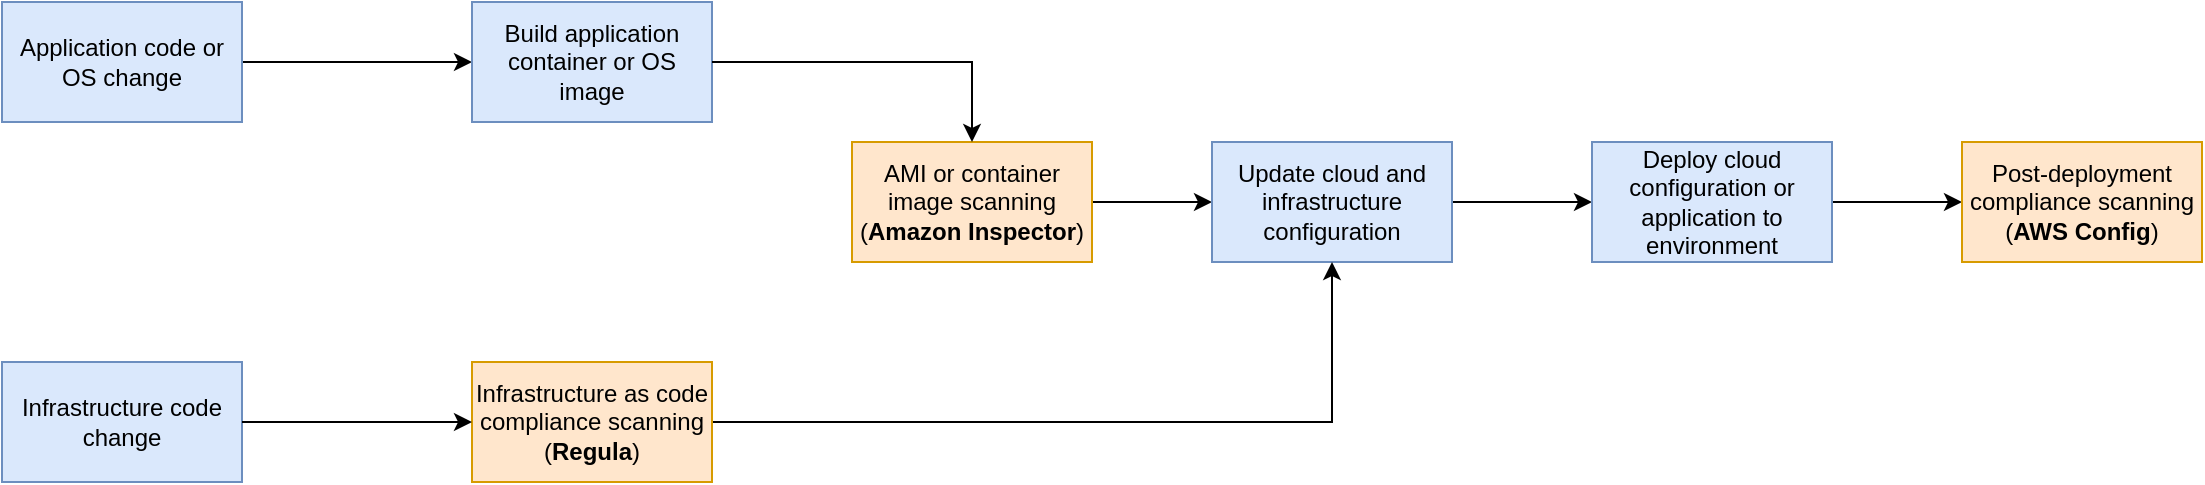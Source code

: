 <mxfile version="14.6.13" type="device"><diagram id="Ga6G0cxYBVz_IgGxi-D5" name="Page-1"><mxGraphModel dx="1086" dy="806" grid="0" gridSize="10" guides="1" tooltips="1" connect="1" arrows="1" fold="1" page="1" pageScale="1" pageWidth="1169" pageHeight="827" math="0" shadow="0"><root><mxCell id="0"/><mxCell id="1" parent="0"/><mxCell id="ozmRlpX_rKiy537VD4-7-4" value="" style="edgeStyle=orthogonalEdgeStyle;rounded=0;orthogonalLoop=1;jettySize=auto;html=1;" parent="1" source="ozmRlpX_rKiy537VD4-7-2" target="ozmRlpX_rKiy537VD4-7-3" edge="1"><mxGeometry relative="1" as="geometry"/></mxCell><mxCell id="ozmRlpX_rKiy537VD4-7-2" value="Application code or&lt;br&gt;OS change" style="rounded=0;whiteSpace=wrap;html=1;fillColor=#dae8fc;strokeColor=#6c8ebf;" parent="1" vertex="1"><mxGeometry x="30" y="220" width="120" height="60" as="geometry"/></mxCell><mxCell id="ozmRlpX_rKiy537VD4-7-6" value="" style="edgeStyle=orthogonalEdgeStyle;rounded=0;orthogonalLoop=1;jettySize=auto;html=1;startArrow=none;" parent="1" source="ozmRlpX_rKiy537VD4-7-12" target="ozmRlpX_rKiy537VD4-7-5" edge="1"><mxGeometry relative="1" as="geometry"/></mxCell><mxCell id="ozmRlpX_rKiy537VD4-7-3" value="Build application&lt;br&gt;container or OS&lt;br&gt;image" style="rounded=0;whiteSpace=wrap;html=1;fillColor=#dae8fc;strokeColor=#6c8ebf;" parent="1" vertex="1"><mxGeometry x="265" y="220" width="120" height="60" as="geometry"/></mxCell><mxCell id="ozmRlpX_rKiy537VD4-7-8" value="" style="edgeStyle=orthogonalEdgeStyle;rounded=0;orthogonalLoop=1;jettySize=auto;html=1;" parent="1" source="ozmRlpX_rKiy537VD4-7-5" target="ozmRlpX_rKiy537VD4-7-7" edge="1"><mxGeometry relative="1" as="geometry"/></mxCell><mxCell id="ozmRlpX_rKiy537VD4-7-5" value="Update cloud and infrastructure&lt;br&gt;configuration" style="rounded=0;whiteSpace=wrap;html=1;fillColor=#dae8fc;strokeColor=#6c8ebf;" parent="1" vertex="1"><mxGeometry x="635" y="290" width="120" height="60" as="geometry"/></mxCell><mxCell id="ozmRlpX_rKiy537VD4-7-14" style="edgeStyle=orthogonalEdgeStyle;rounded=0;orthogonalLoop=1;jettySize=auto;html=1;" parent="1" source="ozmRlpX_rKiy537VD4-7-7" target="ozmRlpX_rKiy537VD4-7-13" edge="1"><mxGeometry relative="1" as="geometry"/></mxCell><mxCell id="ozmRlpX_rKiy537VD4-7-7" value="Deploy cloud&lt;br&gt;configuration or&lt;br&gt;application to environment" style="rounded=0;whiteSpace=wrap;html=1;fillColor=#dae8fc;strokeColor=#6c8ebf;" parent="1" vertex="1"><mxGeometry x="825" y="290" width="120" height="60" as="geometry"/></mxCell><mxCell id="ozmRlpX_rKiy537VD4-7-10" style="edgeStyle=orthogonalEdgeStyle;rounded=0;orthogonalLoop=1;jettySize=auto;html=1;startArrow=none;" parent="1" source="ozmRlpX_rKiy537VD4-7-11" target="ozmRlpX_rKiy537VD4-7-5" edge="1"><mxGeometry relative="1" as="geometry"/></mxCell><mxCell id="ozmRlpX_rKiy537VD4-7-9" value="Infrastructure code&lt;br&gt;change" style="rounded=0;whiteSpace=wrap;html=1;fillColor=#dae8fc;strokeColor=#6c8ebf;" parent="1" vertex="1"><mxGeometry x="30" y="400" width="120" height="60" as="geometry"/></mxCell><mxCell id="ozmRlpX_rKiy537VD4-7-13" value="Post-deployment compliance scanning&lt;br&gt;(&lt;b&gt;AWS Config&lt;/b&gt;)" style="rounded=0;whiteSpace=wrap;html=1;fillColor=#ffe6cc;strokeColor=#d79b00;" parent="1" vertex="1"><mxGeometry x="1010" y="290" width="120" height="60" as="geometry"/></mxCell><mxCell id="ozmRlpX_rKiy537VD4-7-11" value="Infrastructure as code&lt;br&gt;compliance scanning&lt;br&gt;(&lt;b&gt;Regula&lt;/b&gt;)" style="rounded=0;whiteSpace=wrap;html=1;fillColor=#ffe6cc;strokeColor=#d79b00;" parent="1" vertex="1"><mxGeometry x="265" y="400" width="120" height="60" as="geometry"/></mxCell><mxCell id="ozmRlpX_rKiy537VD4-7-15" value="" style="edgeStyle=orthogonalEdgeStyle;rounded=0;orthogonalLoop=1;jettySize=auto;html=1;endArrow=classic;endFill=1;" parent="1" source="ozmRlpX_rKiy537VD4-7-9" target="ozmRlpX_rKiy537VD4-7-11" edge="1"><mxGeometry relative="1" as="geometry"><mxPoint x="150" y="430" as="sourcePoint"/><mxPoint x="480" y="350" as="targetPoint"/></mxGeometry></mxCell><mxCell id="ozmRlpX_rKiy537VD4-7-12" value="AMI or container image scanning&lt;br&gt;(&lt;b&gt;Amazon Inspector&lt;/b&gt;)" style="rounded=0;whiteSpace=wrap;html=1;fillColor=#ffe6cc;strokeColor=#d79b00;" parent="1" vertex="1"><mxGeometry x="455" y="290" width="120" height="60" as="geometry"/></mxCell><mxCell id="ozmRlpX_rKiy537VD4-7-16" value="" style="edgeStyle=orthogonalEdgeStyle;rounded=0;orthogonalLoop=1;jettySize=auto;html=1;endArrow=classic;endFill=1;" parent="1" source="ozmRlpX_rKiy537VD4-7-3" target="ozmRlpX_rKiy537VD4-7-12" edge="1"><mxGeometry relative="1" as="geometry"><mxPoint x="340" y="320" as="sourcePoint"/><mxPoint x="555" y="320" as="targetPoint"/></mxGeometry></mxCell></root></mxGraphModel></diagram></mxfile>